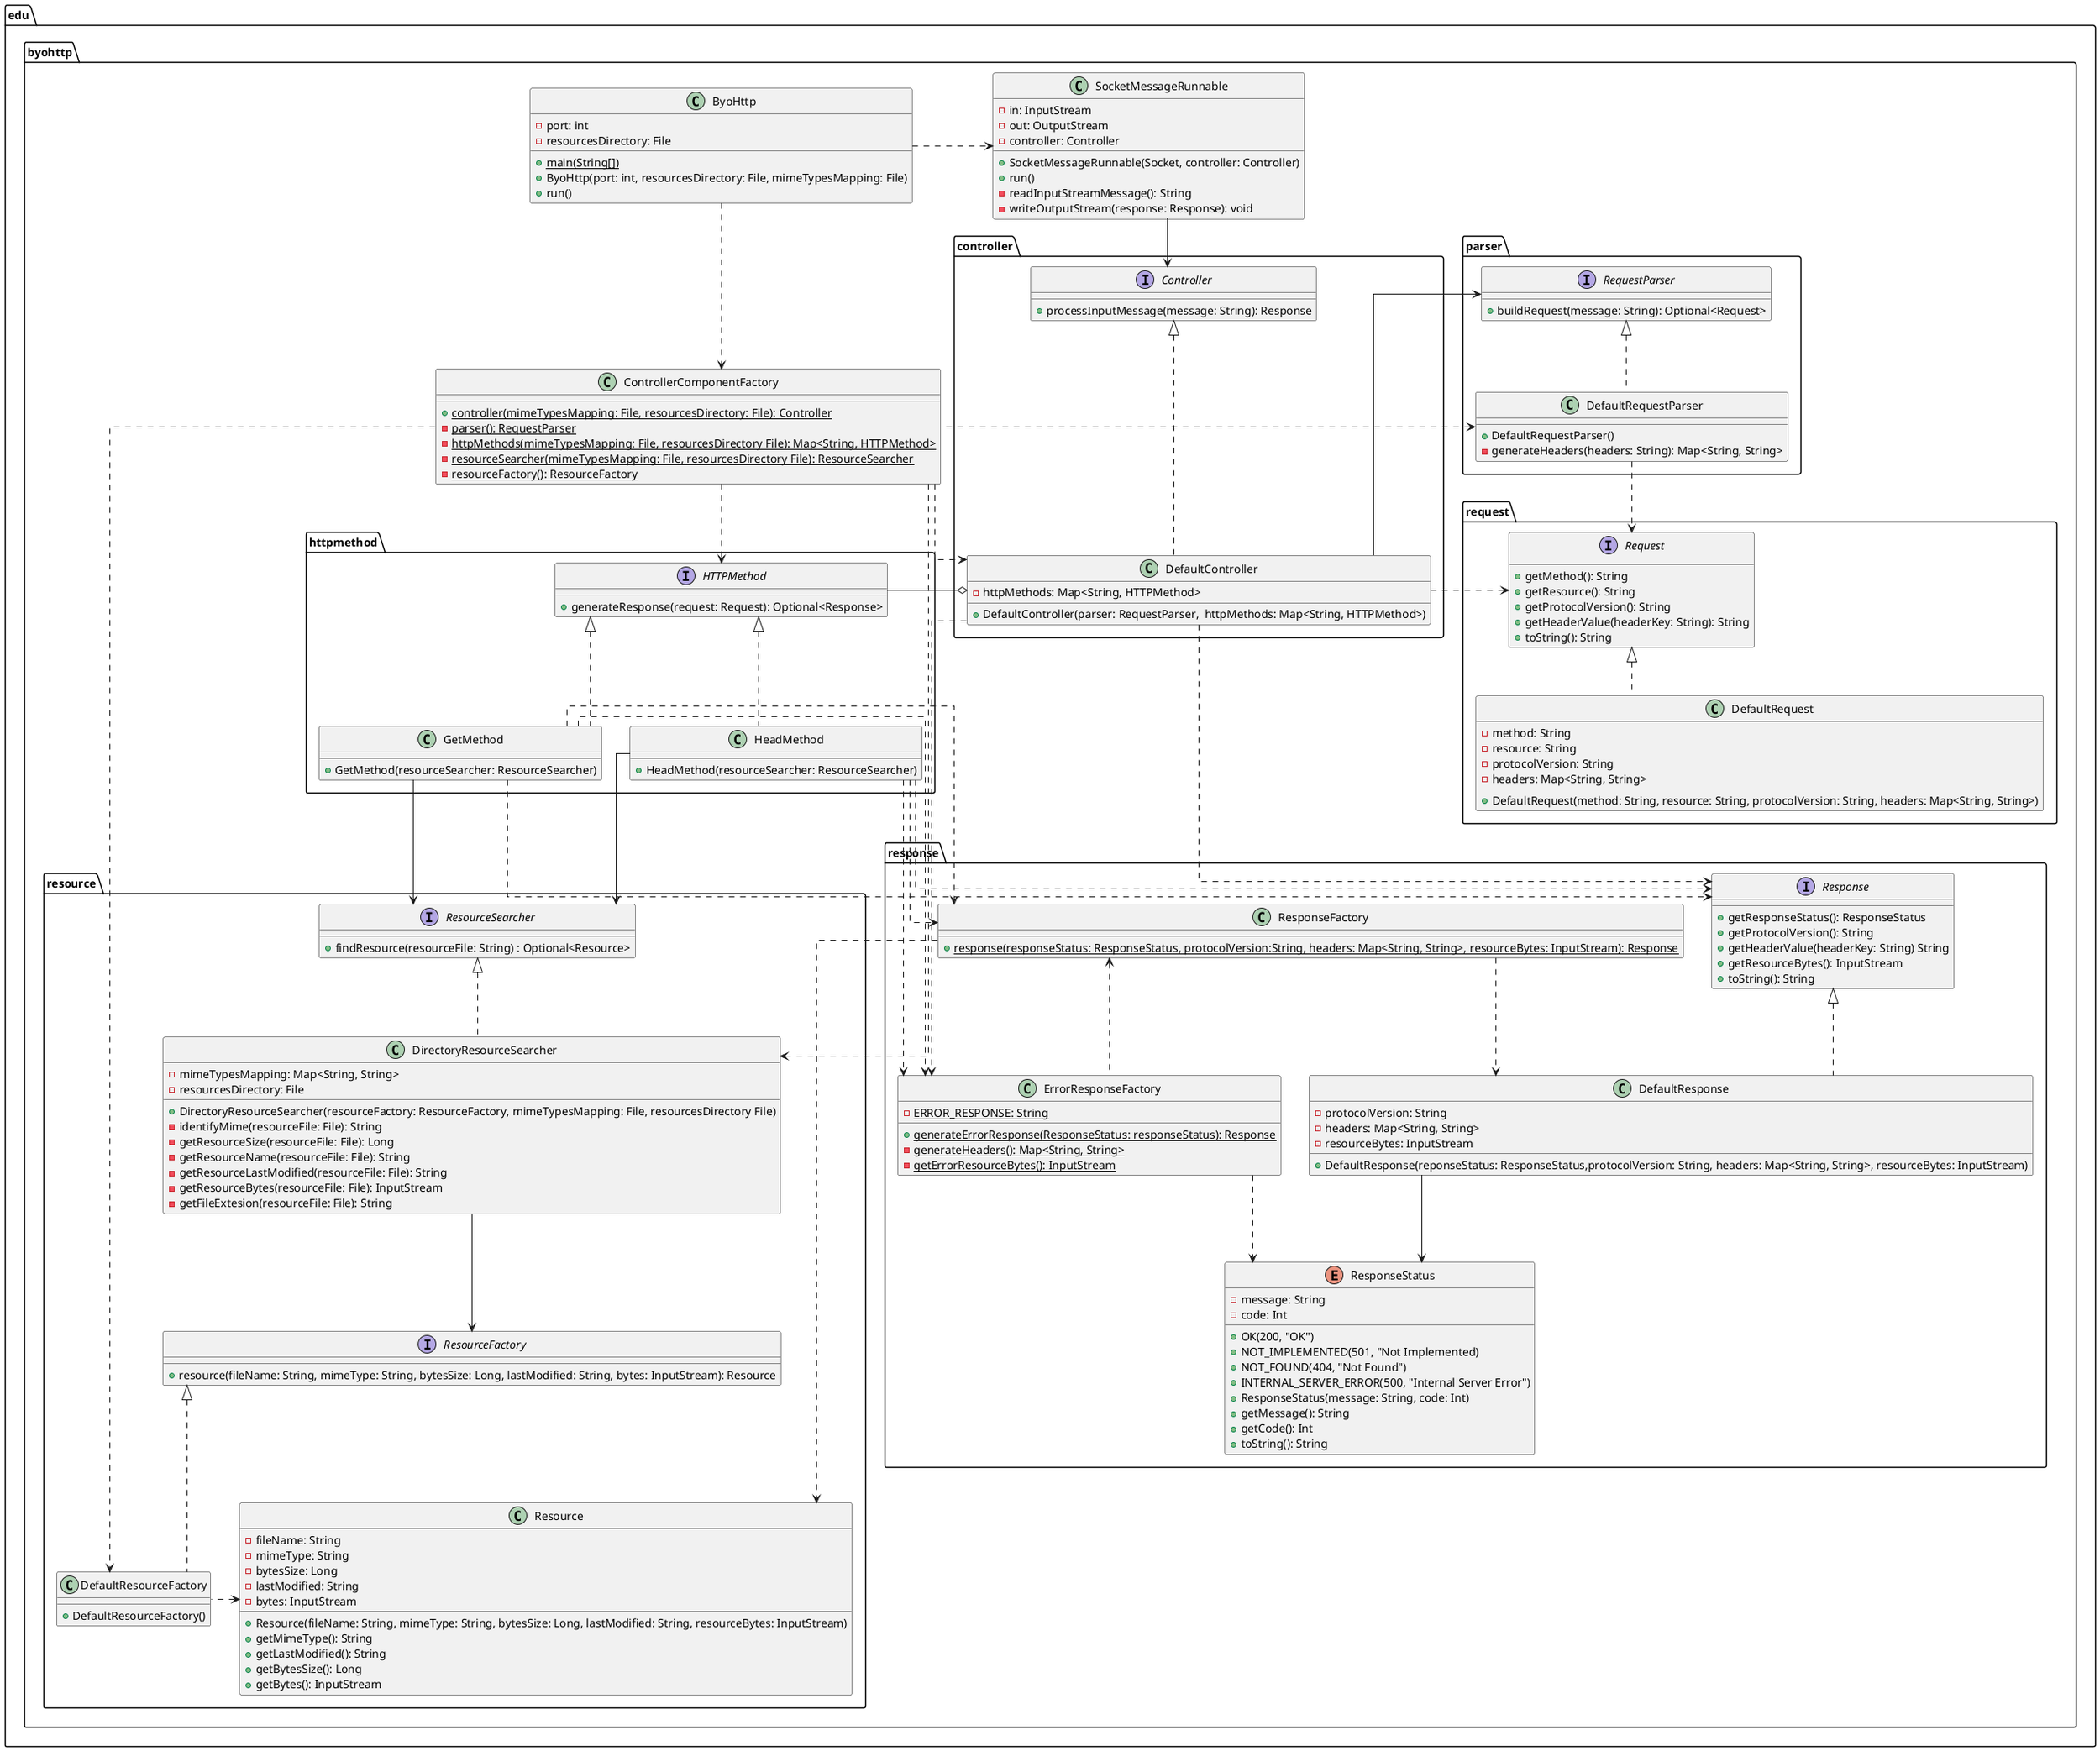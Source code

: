 @startuml
skinparam linetype ortho

package edu.byohttp {

    class ByoHttp {
        - port: int
        - resourcesDirectory: File
        + {static} main(String[])
        + ByoHttp(port: int, resourcesDirectory: File, mimeTypesMapping: File)
        + run()
    }

    class ControllerComponentFactory {
        + {static} controller(mimeTypesMapping: File, resourcesDirectory: File): Controller
        - {static} parser(): RequestParser
        - {static} httpMethods(mimeTypesMapping: File, resourcesDirectory File): Map<String, HTTPMethod>
        - {static} resourceSearcher(mimeTypesMapping: File, resourcesDirectory File): ResourceSearcher
        - {static} resourceFactory(): ResourceFactory
    }

    class SocketMessageRunnable {
        - in: InputStream
        - out: OutputStream
        - controller: Controller
        + SocketMessageRunnable(Socket, controller: Controller)
        + run()
        - readInputStreamMessage(): String
        - writeOutputStream(response: Response): void
    }

    ByoHttp .right.> SocketMessageRunnable
    ByoHttp ..> ControllerComponentFactory

    package controller {

        interface Controller {
            + processInputMessage(message: String): Response
        }

        class DefaultController {
            - httpMethods: Map<String, HTTPMethod>
            + DefaultController(parser: RequestParser,  httpMethods: Map<String, HTTPMethod>)
        }

        ControllerComponentFactory ..> DefaultController
        Controller <|... DefaultController
        SocketMessageRunnable --> Controller

    }

    package parser {
        interface RequestParser {
            + buildRequest(message: String): Optional<Request>


        }

        class DefaultRequestParser {
            + DefaultRequestParser()
            - generateHeaders(headers: String): Map<String, String>
        }

        DefaultRequestParser .up.|> RequestParser
        ControllerComponentFactory .left.> DefaultRequestParser
        DefaultController -left-> RequestParser
    }

    package request {
        interface Request {
            + getMethod(): String
            + getResource(): String
            + getProtocolVersion(): String
            + getHeaderValue(headerKey: String): String
            + toString(): String
        }

        class DefaultRequest {
            - method: String
            - resource: String
            - protocolVersion: String
            - headers: Map<String, String>
            + DefaultRequest(method: String, resource: String, protocolVersion: String, headers: Map<String, String>)
        }

        Request <|.. DefaultRequest
        DefaultController .left.> Request
        DefaultRequestParser ..> Request

    }

    package httpmethod {


        interface HTTPMethod {
            + generateResponse(request: Request): Optional<Response>
        }

        class GetMethod {
            + GetMethod(resourceSearcher: ResourceSearcher)
        }

        class HeadMethod {
            + HeadMethod(resourceSearcher: ResourceSearcher)
        }


        ControllerComponentFactory ..> HTTPMethod
        DefaultController o-left- HTTPMethod

        HTTPMethod <|.. GetMethod
        HTTPMethod <|.. HeadMethod



        }

    package resource {

        interface ResourceSearcher {
            + findResource(resourceFile: String) : Optional<Resource>
        }

        class DirectoryResourceSearcher {
            - mimeTypesMapping: Map<String, String>
            - resourcesDirectory: File
            + DirectoryResourceSearcher(resourceFactory: ResourceFactory, mimeTypesMapping: File, resourcesDirectory File)
            - identifyMime(resourceFile: File): String
            - getResourceSize(resourceFile: File): Long
            - getResourceName(resourceFile: File): String
            - getResourceLastModified(resourceFile: File): String
            - getResourceBytes(resourceFile: File): InputStream
            - getFileExtesion(resourceFile: File): String
        }

        class Resource {
            - fileName: String
            - mimeType: String
            - bytesSize: Long
            - lastModified: String
            - bytes: InputStream
            + Resource(fileName: String, mimeType: String, bytesSize: Long, lastModified: String, resourceBytes: InputStream)
            + getMimeType(): String
            + getLastModified(): String
            + getBytesSize(): Long
            + getBytes(): InputStream

        }

        interface ResourceFactory {
            + resource(fileName: String, mimeType: String, bytesSize: Long, lastModified: String, bytes: InputStream): Resource
        }

        class DefaultResourceFactory {
            + DefaultResourceFactory()

        }

        GetMethod --> ResourceSearcher
        HeadMethod --> ResourceSearcher

        ResourceSearcher <|.. DirectoryResourceSearcher
        DirectoryResourceSearcher --> ResourceFactory

        ResourceFactory <|.. DefaultResourceFactory
        DefaultResourceFactory .left.> Resource

        ControllerComponentFactory ..> DirectoryResourceSearcher
        ControllerComponentFactory ..> DefaultResourceFactory

    }

    package response {

        class ErrorResponseFactory {
            - {static} ERROR_RESPONSE: String
            + {static} generateErrorResponse(ResponseStatus: responseStatus): Response
            - {static} generateHeaders(): Map<String, String>
            - {static} getErrorResourceBytes(): InputStream


        }


        interface Response {
            + getResponseStatus(): ResponseStatus
            + getProtocolVersion(): String
            + getHeaderValue(headerKey: String) String
            + getResourceBytes(): InputStream
            + toString(): String
        }


        class DefaultResponse {
            - protocolVersion: String
            - headers: Map<String, String>
            - resourceBytes: InputStream

            + DefaultResponse(reponseStatus: ResponseStatus,protocolVersion: String, headers: Map<String, String>, resourceBytes: InputStream)
        }

            class ResponseFactory {
            + {static} response(responseStatus: ResponseStatus, protocolVersion:String, headers: Map<String, String>, resourceBytes: InputStream): Response

        }

        enum ResponseStatus {
            + OK(200, "OK")
            + NOT_IMPLEMENTED(501, "Not Implemented)
            + NOT_FOUND(404, "Not Found")
            + INTERNAL_SERVER_ERROR(500, "Internal Server Error")

            - message: String
            - code: Int

            + ResponseStatus(message: String, code: Int)


            + getMessage(): String
            + getCode(): Int
            + toString(): String

        }

        ErrorResponseFactory .up.> ResponseFactory
        ErrorResponseFactory ..> ResponseStatus

        DefaultController ..> ErrorResponseFactory
        GetMethod ..> ErrorResponseFactory
        HeadMethod ..> ErrorResponseFactory

        GetMethod ..> ResponseFactory
        HeadMethod ..> ResponseFactory
        ResponseFactory ..> Resource

        GetMethod ..> Response
        HeadMethod ..> Response
        DefaultController ..> Response

        Response <|.. DefaultResponse

        ResponseFactory ..> DefaultResponse

        DefaultResponse --> ResponseStatus

    }
}

@enduml

